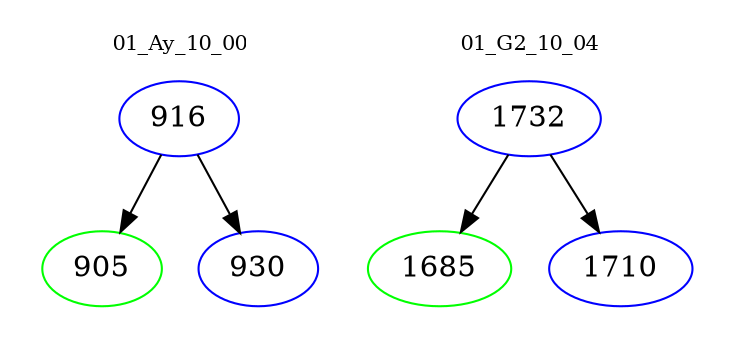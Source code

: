 digraph{
subgraph cluster_0 {
color = white
label = "01_Ay_10_00";
fontsize=10;
T0_916 [label="916", color="blue"]
T0_916 -> T0_905 [color="black"]
T0_905 [label="905", color="green"]
T0_916 -> T0_930 [color="black"]
T0_930 [label="930", color="blue"]
}
subgraph cluster_1 {
color = white
label = "01_G2_10_04";
fontsize=10;
T1_1732 [label="1732", color="blue"]
T1_1732 -> T1_1685 [color="black"]
T1_1685 [label="1685", color="green"]
T1_1732 -> T1_1710 [color="black"]
T1_1710 [label="1710", color="blue"]
}
}

